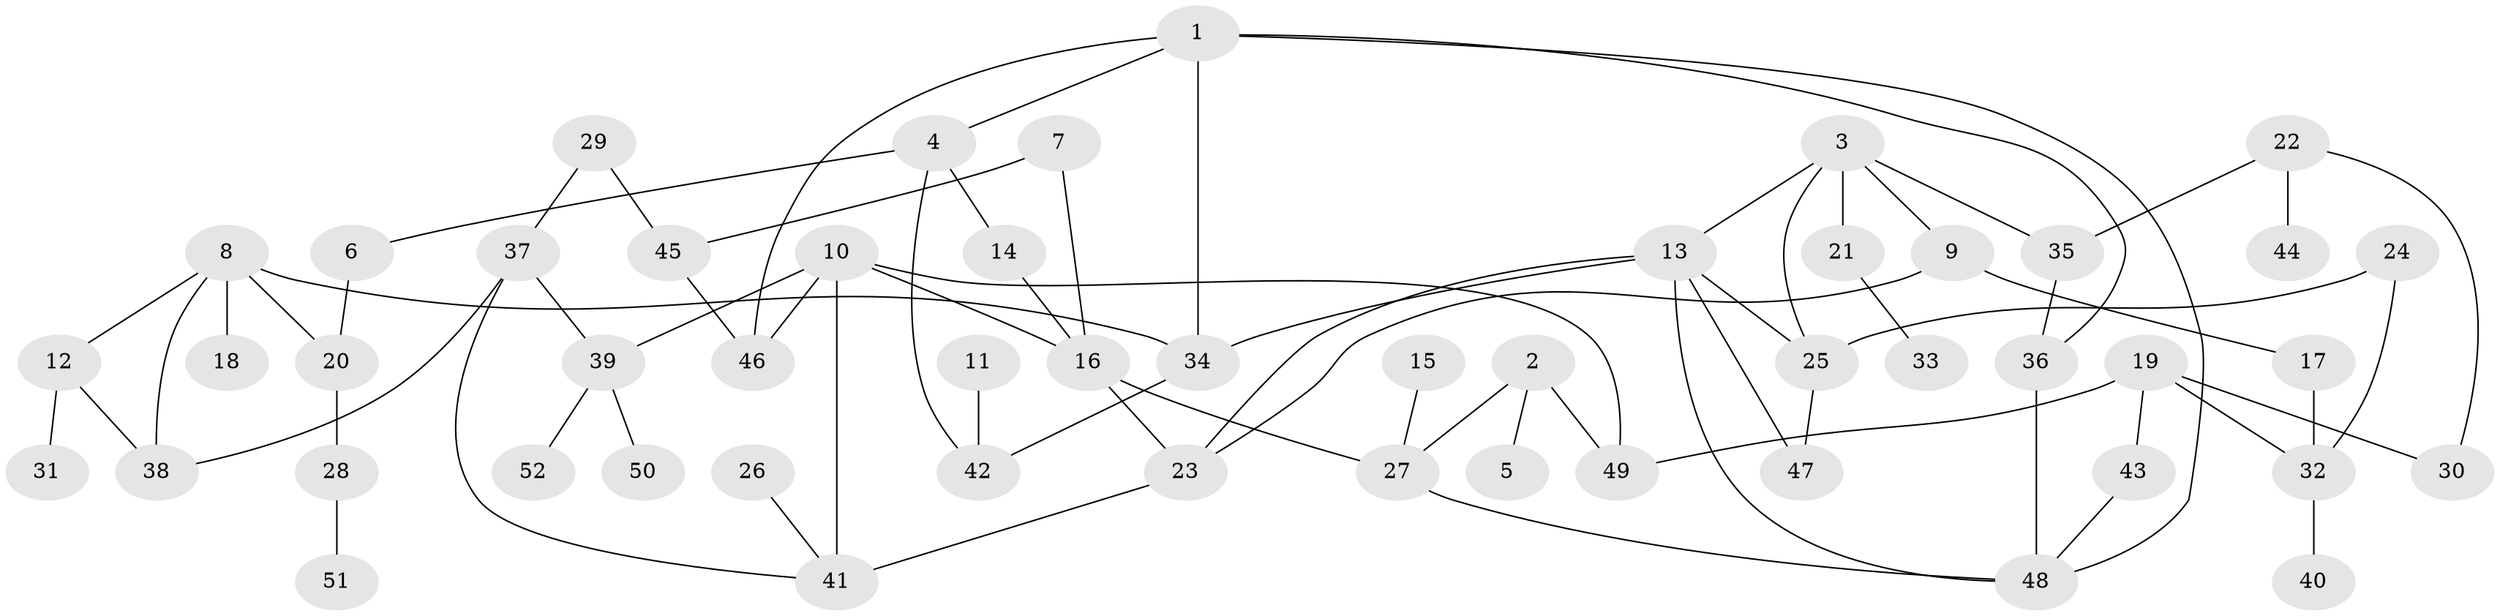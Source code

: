 // original degree distribution, {6: 0.05405405405405406, 5: 0.0945945945945946, 3: 0.21621621621621623, 7: 0.013513513513513514, 2: 0.25675675675675674, 4: 0.06756756756756757, 1: 0.2972972972972973}
// Generated by graph-tools (version 1.1) at 2025/36/03/04/25 23:36:11]
// undirected, 52 vertices, 73 edges
graph export_dot {
  node [color=gray90,style=filled];
  1;
  2;
  3;
  4;
  5;
  6;
  7;
  8;
  9;
  10;
  11;
  12;
  13;
  14;
  15;
  16;
  17;
  18;
  19;
  20;
  21;
  22;
  23;
  24;
  25;
  26;
  27;
  28;
  29;
  30;
  31;
  32;
  33;
  34;
  35;
  36;
  37;
  38;
  39;
  40;
  41;
  42;
  43;
  44;
  45;
  46;
  47;
  48;
  49;
  50;
  51;
  52;
  1 -- 4 [weight=1.0];
  1 -- 34 [weight=1.0];
  1 -- 36 [weight=1.0];
  1 -- 46 [weight=1.0];
  1 -- 48 [weight=1.0];
  2 -- 5 [weight=1.0];
  2 -- 27 [weight=1.0];
  2 -- 49 [weight=1.0];
  3 -- 9 [weight=1.0];
  3 -- 13 [weight=1.0];
  3 -- 21 [weight=1.0];
  3 -- 25 [weight=1.0];
  3 -- 35 [weight=1.0];
  4 -- 6 [weight=1.0];
  4 -- 14 [weight=1.0];
  4 -- 42 [weight=1.0];
  6 -- 20 [weight=1.0];
  7 -- 16 [weight=1.0];
  7 -- 45 [weight=1.0];
  8 -- 12 [weight=1.0];
  8 -- 18 [weight=1.0];
  8 -- 20 [weight=1.0];
  8 -- 34 [weight=1.0];
  8 -- 38 [weight=1.0];
  9 -- 17 [weight=1.0];
  9 -- 23 [weight=1.0];
  10 -- 16 [weight=1.0];
  10 -- 39 [weight=1.0];
  10 -- 41 [weight=2.0];
  10 -- 46 [weight=1.0];
  10 -- 49 [weight=1.0];
  11 -- 42 [weight=1.0];
  12 -- 31 [weight=1.0];
  12 -- 38 [weight=1.0];
  13 -- 23 [weight=1.0];
  13 -- 25 [weight=1.0];
  13 -- 34 [weight=1.0];
  13 -- 47 [weight=1.0];
  13 -- 48 [weight=1.0];
  14 -- 16 [weight=1.0];
  15 -- 27 [weight=1.0];
  16 -- 23 [weight=1.0];
  16 -- 27 [weight=1.0];
  17 -- 32 [weight=1.0];
  19 -- 30 [weight=1.0];
  19 -- 32 [weight=2.0];
  19 -- 43 [weight=1.0];
  19 -- 49 [weight=1.0];
  20 -- 28 [weight=1.0];
  21 -- 33 [weight=1.0];
  22 -- 30 [weight=1.0];
  22 -- 35 [weight=1.0];
  22 -- 44 [weight=1.0];
  23 -- 41 [weight=1.0];
  24 -- 25 [weight=1.0];
  24 -- 32 [weight=1.0];
  25 -- 47 [weight=1.0];
  26 -- 41 [weight=1.0];
  27 -- 48 [weight=1.0];
  28 -- 51 [weight=1.0];
  29 -- 37 [weight=1.0];
  29 -- 45 [weight=1.0];
  32 -- 40 [weight=1.0];
  34 -- 42 [weight=1.0];
  35 -- 36 [weight=1.0];
  36 -- 48 [weight=1.0];
  37 -- 38 [weight=1.0];
  37 -- 39 [weight=1.0];
  37 -- 41 [weight=1.0];
  39 -- 50 [weight=1.0];
  39 -- 52 [weight=1.0];
  43 -- 48 [weight=1.0];
  45 -- 46 [weight=1.0];
}

